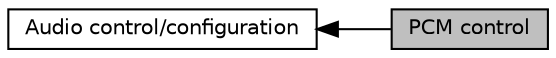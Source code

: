 digraph "PCM control"
{
  edge [fontname="Helvetica",fontsize="10",labelfontname="Helvetica",labelfontsize="10"];
  node [fontname="Helvetica",fontsize="10",shape=record];
  rankdir=LR;
  Node0 [label="PCM control",height=0.2,width=0.4,color="black", fillcolor="grey75", style="filled", fontcolor="black"];
  Node1 [label="Audio control/configuration",height=0.2,width=0.4,color="black", fillcolor="white", style="filled",URL="$group___a_u_d_i_o___c_o_n_t_r_o_l.html"];
  Node1->Node0 [shape=plaintext, dir="back", style="solid"];
}

